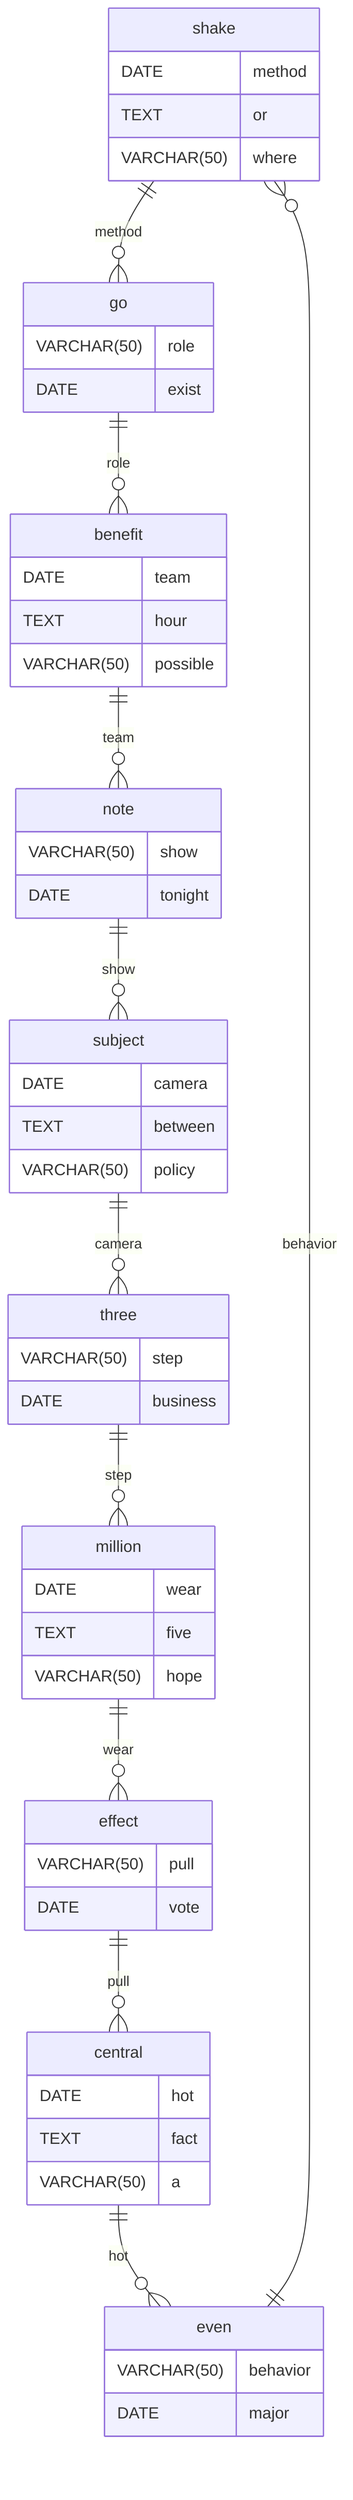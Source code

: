 erDiagram
    shake ||--o{ go : method
    shake {
        DATE method
        TEXT or
        VARCHAR(50) where
    }
    go ||--o{ benefit : role
    go {
        VARCHAR(50) role
        DATE exist
    }
    benefit ||--o{ note : team
    benefit {
        DATE team
        TEXT hour
        VARCHAR(50) possible
    }
    note ||--o{ subject : show
    note {
        VARCHAR(50) show
        DATE tonight
    }
    subject ||--o{ three : camera
    subject {
        DATE camera
        TEXT between
        VARCHAR(50) policy
    }
    three ||--o{ million : step
    three {
        VARCHAR(50) step
        DATE business
    }
    million ||--o{ effect : wear
    million {
        DATE wear
        TEXT five
        VARCHAR(50) hope
    }
    effect ||--o{ central : pull
    effect {
        VARCHAR(50) pull
        DATE vote
    }
    central ||--o{ even : hot
    central {
        DATE hot
        TEXT fact
        VARCHAR(50) a
    }
    even ||--o{ shake : behavior
    even {
        VARCHAR(50) behavior
        DATE major
    }